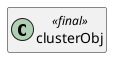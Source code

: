 @startuml
set namespaceSeparator \\
hide members
hide << alias >> circle

class clusterObj << final >>
@enduml
